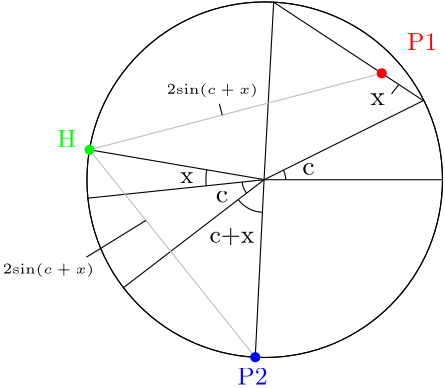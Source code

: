 <?xml version="1.0"?>
<!DOCTYPE ipe SYSTEM "ipe.dtd">
<ipe version="70206" creator="Ipe 7.2.7">
<info created="D:20190716114900" modified="D:20190717144457"/>
<ipestyle name="basic">
<symbol name="arrow/arc(spx)">
<path stroke="sym-stroke" fill="sym-stroke" pen="sym-pen">
0 0 m
-1 0.333 l
-1 -0.333 l
h
</path>
</symbol>
<symbol name="arrow/farc(spx)">
<path stroke="sym-stroke" fill="white" pen="sym-pen">
0 0 m
-1 0.333 l
-1 -0.333 l
h
</path>
</symbol>
<symbol name="arrow/ptarc(spx)">
<path stroke="sym-stroke" fill="sym-stroke" pen="sym-pen">
0 0 m
-1 0.333 l
-0.8 0 l
-1 -0.333 l
h
</path>
</symbol>
<symbol name="arrow/fptarc(spx)">
<path stroke="sym-stroke" fill="white" pen="sym-pen">
0 0 m
-1 0.333 l
-0.8 0 l
-1 -0.333 l
h
</path>
</symbol>
<symbol name="mark/circle(sx)" transformations="translations">
<path fill="sym-stroke">
0.6 0 0 0.6 0 0 e
0.4 0 0 0.4 0 0 e
</path>
</symbol>
<symbol name="mark/disk(sx)" transformations="translations">
<path fill="sym-stroke">
0.6 0 0 0.6 0 0 e
</path>
</symbol>
<symbol name="mark/fdisk(sfx)" transformations="translations">
<group>
<path fill="sym-fill">
0.5 0 0 0.5 0 0 e
</path>
<path fill="sym-stroke" fillrule="eofill">
0.6 0 0 0.6 0 0 e
0.4 0 0 0.4 0 0 e
</path>
</group>
</symbol>
<symbol name="mark/box(sx)" transformations="translations">
<path fill="sym-stroke" fillrule="eofill">
-0.6 -0.6 m
0.6 -0.6 l
0.6 0.6 l
-0.6 0.6 l
h
-0.4 -0.4 m
0.4 -0.4 l
0.4 0.4 l
-0.4 0.4 l
h
</path>
</symbol>
<symbol name="mark/square(sx)" transformations="translations">
<path fill="sym-stroke">
-0.6 -0.6 m
0.6 -0.6 l
0.6 0.6 l
-0.6 0.6 l
h
</path>
</symbol>
<symbol name="mark/fsquare(sfx)" transformations="translations">
<group>
<path fill="sym-fill">
-0.5 -0.5 m
0.5 -0.5 l
0.5 0.5 l
-0.5 0.5 l
h
</path>
<path fill="sym-stroke" fillrule="eofill">
-0.6 -0.6 m
0.6 -0.6 l
0.6 0.6 l
-0.6 0.6 l
h
-0.4 -0.4 m
0.4 -0.4 l
0.4 0.4 l
-0.4 0.4 l
h
</path>
</group>
</symbol>
<symbol name="mark/cross(sx)" transformations="translations">
<group>
<path fill="sym-stroke">
-0.43 -0.57 m
0.57 0.43 l
0.43 0.57 l
-0.57 -0.43 l
h
</path>
<path fill="sym-stroke">
-0.43 0.57 m
0.57 -0.43 l
0.43 -0.57 l
-0.57 0.43 l
h
</path>
</group>
</symbol>
<symbol name="arrow/fnormal(spx)">
<path stroke="sym-stroke" fill="white" pen="sym-pen">
0 0 m
-1 0.333 l
-1 -0.333 l
h
</path>
</symbol>
<symbol name="arrow/pointed(spx)">
<path stroke="sym-stroke" fill="sym-stroke" pen="sym-pen">
0 0 m
-1 0.333 l
-0.8 0 l
-1 -0.333 l
h
</path>
</symbol>
<symbol name="arrow/fpointed(spx)">
<path stroke="sym-stroke" fill="white" pen="sym-pen">
0 0 m
-1 0.333 l
-0.8 0 l
-1 -0.333 l
h
</path>
</symbol>
<symbol name="arrow/linear(spx)">
<path stroke="sym-stroke" pen="sym-pen">
-1 0.333 m
0 0 l
-1 -0.333 l
</path>
</symbol>
<symbol name="arrow/fdouble(spx)">
<path stroke="sym-stroke" fill="white" pen="sym-pen">
0 0 m
-1 0.333 l
-1 -0.333 l
h
-1 0 m
-2 0.333 l
-2 -0.333 l
h
</path>
</symbol>
<symbol name="arrow/double(spx)">
<path stroke="sym-stroke" fill="sym-stroke" pen="sym-pen">
0 0 m
-1 0.333 l
-1 -0.333 l
h
-1 0 m
-2 0.333 l
-2 -0.333 l
h
</path>
</symbol>
<pen name="heavier" value="0.8"/>
<pen name="fat" value="1.2"/>
<pen name="ultrafat" value="2"/>
<symbolsize name="large" value="5"/>
<symbolsize name="small" value="2"/>
<symbolsize name="tiny" value="1.1"/>
<arrowsize name="large" value="10"/>
<arrowsize name="small" value="5"/>
<arrowsize name="tiny" value="3"/>
<color name="red" value="1 0 0"/>
<color name="green" value="0 1 0"/>
<color name="blue" value="0 0 1"/>
<color name="yellow" value="1 1 0"/>
<color name="orange" value="1 0.647 0"/>
<color name="gold" value="1 0.843 0"/>
<color name="purple" value="0.627 0.125 0.941"/>
<color name="gray" value="0.745"/>
<color name="brown" value="0.647 0.165 0.165"/>
<color name="navy" value="0 0 0.502"/>
<color name="pink" value="1 0.753 0.796"/>
<color name="seagreen" value="0.18 0.545 0.341"/>
<color name="turquoise" value="0.251 0.878 0.816"/>
<color name="violet" value="0.933 0.51 0.933"/>
<color name="darkblue" value="0 0 0.545"/>
<color name="darkcyan" value="0 0.545 0.545"/>
<color name="darkgray" value="0.663"/>
<color name="darkgreen" value="0 0.392 0"/>
<color name="darkmagenta" value="0.545 0 0.545"/>
<color name="darkorange" value="1 0.549 0"/>
<color name="darkred" value="0.545 0 0"/>
<color name="lightblue" value="0.678 0.847 0.902"/>
<color name="lightcyan" value="0.878 1 1"/>
<color name="lightgray" value="0.827"/>
<color name="lightgreen" value="0.565 0.933 0.565"/>
<color name="lightyellow" value="1 1 0.878"/>
<dashstyle name="dashed" value="[4] 0"/>
<dashstyle name="dotted" value="[1 3] 0"/>
<dashstyle name="dash dotted" value="[4 2 1 2] 0"/>
<dashstyle name="dash dot dotted" value="[4 2 1 2 1 2] 0"/>
<textsize name="large" value="\large"/>
<textsize name="small" value="\small"/>
<textsize name="tiny" value="\tiny"/>
<textsize name="Large" value="\Large"/>
<textsize name="LARGE" value="\LARGE"/>
<textsize name="huge" value="\huge"/>
<textsize name="Huge" value="\Huge"/>
<textsize name="footnote" value="\footnotesize"/>
<textstyle name="center" begin="\begin{center}" end="\end{center}"/>
<textstyle name="itemize" begin="\begin{itemize}" end="\end{itemize}"/>
<textstyle name="item" begin="\begin{itemize}\item{}" end="\end{itemize}"/>
<gridsize name="4 pts" value="4"/>
<gridsize name="8 pts (~3 mm)" value="8"/>
<gridsize name="16 pts (~6 mm)" value="16"/>
<gridsize name="32 pts (~12 mm)" value="32"/>
<gridsize name="10 pts (~3.5 mm)" value="10"/>
<gridsize name="20 pts (~7 mm)" value="20"/>
<gridsize name="14 pts (~5 mm)" value="14"/>
<gridsize name="28 pts (~10 mm)" value="28"/>
<gridsize name="56 pts (~20 mm)" value="56"/>
<anglesize name="90 deg" value="90"/>
<anglesize name="60 deg" value="60"/>
<anglesize name="45 deg" value="45"/>
<anglesize name="30 deg" value="30"/>
<anglesize name="22.5 deg" value="22.5"/>
<opacity name="10%" value="0.1"/>
<opacity name="30%" value="0.3"/>
<opacity name="50%" value="0.5"/>
<opacity name="75%" value="0.75"/>
<tiling name="falling" angle="-60" step="4" width="1"/>
<tiling name="rising" angle="30" step="4" width="1"/>
</ipestyle>
<page>
<layer name="alpha"/>
<view layers="alpha" active="alpha"/>
<path layer="alpha" matrix="1 0 0 1 64.6128 -64.1908" stroke="black">
64 0 0 64 256 704 e
</path>
<path matrix="1 0 0 1 64.3782 -64.1908" stroke="black">
256 704 m
320 704 l
320 704 l
</path>
<path matrix="1 0 0 1 64.3782 -64.1908" stroke="black">
256 704 m
205.233 665.03 l
</path>
<path matrix="1 0 0 1 64.3782 -64.1908" stroke="black">
256 704 m
192.347 697.346 l
</path>
<path matrix="1 0 0 1 64.3782 -64.1908" stroke="black">
256 704 m
313.316 732.475 l
</path>
<path matrix="1 0 0 1 64.3782 -64.1908" stroke="black">
263.781 704 m
7.7808 0 0 7.7808 256 704 262.968 707.462 a
</path>
<path matrix="1 0 0 1 64.3782 -64.1908" stroke="black">
248.092 703.173 m
7.95144 0 0 7.95144 256 704 249.693 699.158 a
</path>
<text matrix="1 0 0 1 68.278 -65.1657" transformations="translations" pos="234.671 696.743" stroke="black" type="label" width="4.428" height="4.289" depth="0" valign="baseline" style="math">$c$</text>
<text matrix="1 0 0 1 55.8821 -67.9513" transformations="translations" pos="278.266 709.418" stroke="black" type="label" width="4.428" height="4.289" depth="0" valign="baseline" style="math">$c$</text>
<path stroke="black">
377.694 668.284 m
323.834 703.716 l
</path>
<path matrix="1 0 0 1 64.6128 -64.1908" stroke="black">
64 0 0 64 256 704 e
</path>
<path stroke="black">
320.378 639.809 m
323.834 703.716 l
</path>
<path stroke="black">
320.613 639.809 m
257.525 650.579 l
257.525 650.579 l
</path>
<path stroke="gray">
257.525 650.579 m
362.735 678.125 l
</path>
<path stroke="black">
320.378 639.809 m
317.207 575.9 l
317.207 575.9 l
</path>
<text matrix="1 0 0 1 -1.97138 13.4412" transformations="translations" pos="302.663 603.69" stroke="black" type="label" width="16.127" height="5.314" depth="0.83" valign="baseline" size="small" style="math">$c+x$</text>
<path stroke="black">
319.795 628.067 m
11.7565 0 0 -11.7565 320.378 639.809 311.052 632.65 a
</path>
<path stroke="black">
299.553 637.632 m
20.9389 0 0 -20.9389 320.378 639.809 299.745 643.377 a
</path>
<text matrix="1 0 0 1 -2.67663 -2.77397" transformations="translations" pos="292.806 641.325" stroke="black" type="label" width="4.864" height="3.861" depth="0" valign="baseline" size="small" style="math">$x$</text>
<path stroke="gray">
317.207 575.9 m
257.525 650.579 l
</path>
<path stroke="black">
277.841 625.159 m
256.425 611.934 l
</path>
<text matrix="1 0 0 1 -21.1475 -3.58432" transformations="translations" pos="247.464 609.604" stroke="black" type="label" width="32.82" height="3.741" depth="1.24" valign="baseline" size="tiny" style="math">$2$\sin(c+x)</text>
<text matrix="1 0 0 1 37.8146 61.1129" transformations="translations" pos="247.464 609.604" stroke="black" type="label" width="32.82" height="3.741" depth="1.24" valign="baseline" size="tiny" style="math">$2$\sin(c+x)</text>
<path stroke="black">
305.313 663.091 m
304.276 667.132 l
</path>
<path stroke="black">
368.88 674.082 m
366.284 670.717 l
</path>
<text matrix="1 0 0 1 2.74898 -2.50902" transformations="translations" pos="355.89 669.104" stroke="black" type="label" width="5.258" height="4.289" depth="0" valign="baseline" style="math">$x$</text>
<use name="mark/disk(sx)" pos="257.525 650.579" size="normal" stroke="green"/>
<use name="mark/disk(sx)" pos="362.735 678.125" size="normal" stroke="red"/>
<use name="mark/disk(sx)" pos="317.207 575.9" size="normal" stroke="blue"/>
<text matrix="1 0 0 1 -0.716864 -4.12197" transformations="translations" pos="311.444 570.177" stroke="blue" type="label" width="10.879" height="6.127" depth="0" valign="baseline" size="small" style="math">$P2$</text>
<text matrix="1 0 0 1 4.0669 -4.4804" transformations="translations" pos="241.729 656.2" stroke="green" type="label" width="6.91" height="6.127" depth="0" valign="baseline" size="small" style="math">$H$</text>
<text transformations="translations" pos="371.84 686.488" stroke="red" type="label" width="10.879" height="6.127" depth="0" valign="baseline" size="small" style="math">$P1$</text>
</page>
</ipe>
